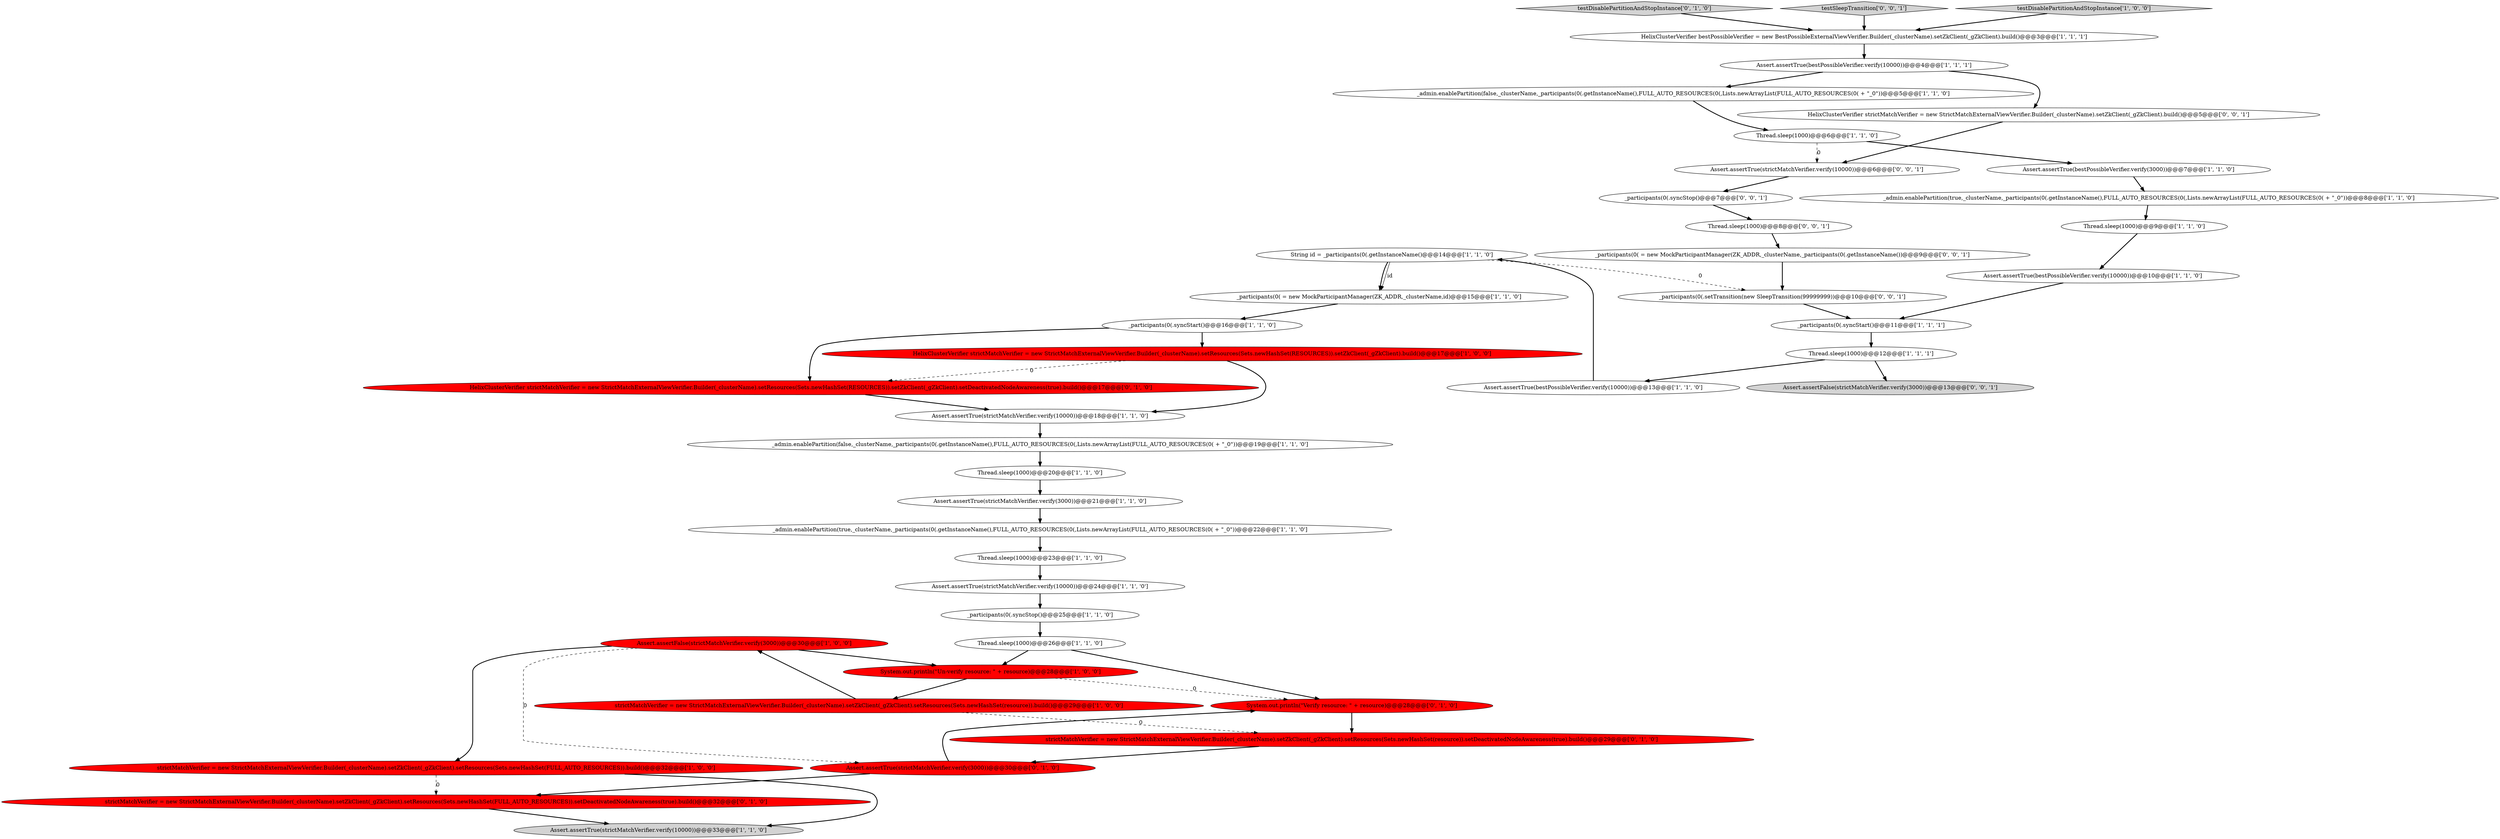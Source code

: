 digraph {
30 [style = filled, label = "System.out.println(\"Verify resource: \" + resource)@@@28@@@['0', '1', '0']", fillcolor = red, shape = ellipse image = "AAA1AAABBB2BBB"];
6 [style = filled, label = "_admin.enablePartition(false,_clusterName,_participants(0(.getInstanceName(),FULL_AUTO_RESOURCES(0(,Lists.newArrayList(FULL_AUTO_RESOURCES(0( + \"_0\"))@@@5@@@['1', '1', '0']", fillcolor = white, shape = ellipse image = "AAA0AAABBB1BBB"];
24 [style = filled, label = "Thread.sleep(1000)@@@20@@@['1', '1', '0']", fillcolor = white, shape = ellipse image = "AAA0AAABBB1BBB"];
36 [style = filled, label = "_participants(0( = new MockParticipantManager(ZK_ADDR,_clusterName,_participants(0(.getInstanceName())@@@9@@@['0', '0', '1']", fillcolor = white, shape = ellipse image = "AAA0AAABBB3BBB"];
42 [style = filled, label = "Assert.assertTrue(strictMatchVerifier.verify(10000))@@@6@@@['0', '0', '1']", fillcolor = white, shape = ellipse image = "AAA0AAABBB3BBB"];
34 [style = filled, label = "testDisablePartitionAndStopInstance['0', '1', '0']", fillcolor = lightgray, shape = diamond image = "AAA0AAABBB2BBB"];
38 [style = filled, label = "testSleepTransition['0', '0', '1']", fillcolor = lightgray, shape = diamond image = "AAA0AAABBB3BBB"];
39 [style = filled, label = "Thread.sleep(1000)@@@8@@@['0', '0', '1']", fillcolor = white, shape = ellipse image = "AAA0AAABBB3BBB"];
40 [style = filled, label = "Assert.assertFalse(strictMatchVerifier.verify(3000))@@@13@@@['0', '0', '1']", fillcolor = lightgray, shape = ellipse image = "AAA0AAABBB3BBB"];
21 [style = filled, label = "testDisablePartitionAndStopInstance['1', '0', '0']", fillcolor = lightgray, shape = diamond image = "AAA0AAABBB1BBB"];
41 [style = filled, label = "HelixClusterVerifier strictMatchVerifier = new StrictMatchExternalViewVerifier.Builder(_clusterName).setZkClient(_gZkClient).build()@@@5@@@['0', '0', '1']", fillcolor = white, shape = ellipse image = "AAA0AAABBB3BBB"];
29 [style = filled, label = "Assert.assertTrue(strictMatchVerifier.verify(10000))@@@24@@@['1', '1', '0']", fillcolor = white, shape = ellipse image = "AAA0AAABBB1BBB"];
9 [style = filled, label = "Assert.assertTrue(bestPossibleVerifier.verify(10000))@@@4@@@['1', '1', '1']", fillcolor = white, shape = ellipse image = "AAA0AAABBB1BBB"];
28 [style = filled, label = "Thread.sleep(1000)@@@9@@@['1', '1', '0']", fillcolor = white, shape = ellipse image = "AAA0AAABBB1BBB"];
5 [style = filled, label = "Assert.assertTrue(strictMatchVerifier.verify(3000))@@@21@@@['1', '1', '0']", fillcolor = white, shape = ellipse image = "AAA0AAABBB1BBB"];
35 [style = filled, label = "strictMatchVerifier = new StrictMatchExternalViewVerifier.Builder(_clusterName).setZkClient(_gZkClient).setResources(Sets.newHashSet(FULL_AUTO_RESOURCES)).setDeactivatedNodeAwareness(true).build()@@@32@@@['0', '1', '0']", fillcolor = red, shape = ellipse image = "AAA1AAABBB2BBB"];
4 [style = filled, label = "Thread.sleep(1000)@@@26@@@['1', '1', '0']", fillcolor = white, shape = ellipse image = "AAA0AAABBB1BBB"];
22 [style = filled, label = "strictMatchVerifier = new StrictMatchExternalViewVerifier.Builder(_clusterName).setZkClient(_gZkClient).setResources(Sets.newHashSet(resource)).build()@@@29@@@['1', '0', '0']", fillcolor = red, shape = ellipse image = "AAA1AAABBB1BBB"];
26 [style = filled, label = "Thread.sleep(1000)@@@6@@@['1', '1', '0']", fillcolor = white, shape = ellipse image = "AAA0AAABBB1BBB"];
12 [style = filled, label = "HelixClusterVerifier bestPossibleVerifier = new BestPossibleExternalViewVerifier.Builder(_clusterName).setZkClient(_gZkClient).build()@@@3@@@['1', '1', '1']", fillcolor = white, shape = ellipse image = "AAA0AAABBB1BBB"];
13 [style = filled, label = "_admin.enablePartition(false,_clusterName,_participants(0(.getInstanceName(),FULL_AUTO_RESOURCES(0(,Lists.newArrayList(FULL_AUTO_RESOURCES(0( + \"_0\"))@@@19@@@['1', '1', '0']", fillcolor = white, shape = ellipse image = "AAA0AAABBB1BBB"];
20 [style = filled, label = "System.out.println(\"Un-verify resource: \" + resource)@@@28@@@['1', '0', '0']", fillcolor = red, shape = ellipse image = "AAA1AAABBB1BBB"];
7 [style = filled, label = "_admin.enablePartition(true,_clusterName,_participants(0(.getInstanceName(),FULL_AUTO_RESOURCES(0(,Lists.newArrayList(FULL_AUTO_RESOURCES(0( + \"_0\"))@@@22@@@['1', '1', '0']", fillcolor = white, shape = ellipse image = "AAA0AAABBB1BBB"];
14 [style = filled, label = "_participants(0(.syncStart()@@@16@@@['1', '1', '0']", fillcolor = white, shape = ellipse image = "AAA0AAABBB1BBB"];
32 [style = filled, label = "strictMatchVerifier = new StrictMatchExternalViewVerifier.Builder(_clusterName).setZkClient(_gZkClient).setResources(Sets.newHashSet(resource)).setDeactivatedNodeAwareness(true).build()@@@29@@@['0', '1', '0']", fillcolor = red, shape = ellipse image = "AAA1AAABBB2BBB"];
0 [style = filled, label = "Assert.assertTrue(bestPossibleVerifier.verify(10000))@@@10@@@['1', '1', '0']", fillcolor = white, shape = ellipse image = "AAA0AAABBB1BBB"];
8 [style = filled, label = "Assert.assertTrue(bestPossibleVerifier.verify(3000))@@@7@@@['1', '1', '0']", fillcolor = white, shape = ellipse image = "AAA0AAABBB1BBB"];
18 [style = filled, label = "Assert.assertTrue(strictMatchVerifier.verify(10000))@@@18@@@['1', '1', '0']", fillcolor = white, shape = ellipse image = "AAA0AAABBB1BBB"];
25 [style = filled, label = "_participants(0( = new MockParticipantManager(ZK_ADDR,_clusterName,id)@@@15@@@['1', '1', '0']", fillcolor = white, shape = ellipse image = "AAA0AAABBB1BBB"];
27 [style = filled, label = "_admin.enablePartition(true,_clusterName,_participants(0(.getInstanceName(),FULL_AUTO_RESOURCES(0(,Lists.newArrayList(FULL_AUTO_RESOURCES(0( + \"_0\"))@@@8@@@['1', '1', '0']", fillcolor = white, shape = ellipse image = "AAA0AAABBB1BBB"];
37 [style = filled, label = "_participants(0(.setTransition(new SleepTransition(99999999))@@@10@@@['0', '0', '1']", fillcolor = white, shape = ellipse image = "AAA0AAABBB3BBB"];
1 [style = filled, label = "Thread.sleep(1000)@@@12@@@['1', '1', '1']", fillcolor = white, shape = ellipse image = "AAA0AAABBB1BBB"];
16 [style = filled, label = "Assert.assertFalse(strictMatchVerifier.verify(3000))@@@30@@@['1', '0', '0']", fillcolor = red, shape = ellipse image = "AAA1AAABBB1BBB"];
33 [style = filled, label = "Assert.assertTrue(strictMatchVerifier.verify(3000))@@@30@@@['0', '1', '0']", fillcolor = red, shape = ellipse image = "AAA1AAABBB2BBB"];
43 [style = filled, label = "_participants(0(.syncStop()@@@7@@@['0', '0', '1']", fillcolor = white, shape = ellipse image = "AAA0AAABBB3BBB"];
19 [style = filled, label = "Assert.assertTrue(bestPossibleVerifier.verify(10000))@@@13@@@['1', '1', '0']", fillcolor = white, shape = ellipse image = "AAA0AAABBB1BBB"];
17 [style = filled, label = "strictMatchVerifier = new StrictMatchExternalViewVerifier.Builder(_clusterName).setZkClient(_gZkClient).setResources(Sets.newHashSet(FULL_AUTO_RESOURCES)).build()@@@32@@@['1', '0', '0']", fillcolor = red, shape = ellipse image = "AAA1AAABBB1BBB"];
10 [style = filled, label = "_participants(0(.syncStart()@@@11@@@['1', '1', '1']", fillcolor = white, shape = ellipse image = "AAA0AAABBB1BBB"];
15 [style = filled, label = "_participants(0(.syncStop()@@@25@@@['1', '1', '0']", fillcolor = white, shape = ellipse image = "AAA0AAABBB1BBB"];
3 [style = filled, label = "Thread.sleep(1000)@@@23@@@['1', '1', '0']", fillcolor = white, shape = ellipse image = "AAA0AAABBB1BBB"];
11 [style = filled, label = "HelixClusterVerifier strictMatchVerifier = new StrictMatchExternalViewVerifier.Builder(_clusterName).setResources(Sets.newHashSet(RESOURCES)).setZkClient(_gZkClient).build()@@@17@@@['1', '0', '0']", fillcolor = red, shape = ellipse image = "AAA1AAABBB1BBB"];
2 [style = filled, label = "String id = _participants(0(.getInstanceName()@@@14@@@['1', '1', '0']", fillcolor = white, shape = ellipse image = "AAA0AAABBB1BBB"];
23 [style = filled, label = "Assert.assertTrue(strictMatchVerifier.verify(10000))@@@33@@@['1', '1', '0']", fillcolor = lightgray, shape = ellipse image = "AAA0AAABBB1BBB"];
31 [style = filled, label = "HelixClusterVerifier strictMatchVerifier = new StrictMatchExternalViewVerifier.Builder(_clusterName).setResources(Sets.newHashSet(RESOURCES)).setZkClient(_gZkClient).setDeactivatedNodeAwareness(true).build()@@@17@@@['0', '1', '0']", fillcolor = red, shape = ellipse image = "AAA1AAABBB2BBB"];
29->15 [style = bold, label=""];
33->35 [style = bold, label=""];
6->26 [style = bold, label=""];
42->43 [style = bold, label=""];
13->24 [style = bold, label=""];
1->40 [style = bold, label=""];
22->16 [style = bold, label=""];
37->10 [style = bold, label=""];
27->28 [style = bold, label=""];
2->25 [style = solid, label="id"];
17->35 [style = dashed, label="0"];
38->12 [style = bold, label=""];
31->18 [style = bold, label=""];
30->32 [style = bold, label=""];
26->8 [style = bold, label=""];
22->32 [style = dashed, label="0"];
19->2 [style = bold, label=""];
25->14 [style = bold, label=""];
16->17 [style = bold, label=""];
34->12 [style = bold, label=""];
12->9 [style = bold, label=""];
17->23 [style = bold, label=""];
32->33 [style = bold, label=""];
7->3 [style = bold, label=""];
11->18 [style = bold, label=""];
24->5 [style = bold, label=""];
9->6 [style = bold, label=""];
20->22 [style = bold, label=""];
21->12 [style = bold, label=""];
9->41 [style = bold, label=""];
28->0 [style = bold, label=""];
35->23 [style = bold, label=""];
0->10 [style = bold, label=""];
4->30 [style = bold, label=""];
11->31 [style = dashed, label="0"];
2->37 [style = dashed, label="0"];
20->30 [style = dashed, label="0"];
14->31 [style = bold, label=""];
15->4 [style = bold, label=""];
4->20 [style = bold, label=""];
18->13 [style = bold, label=""];
33->30 [style = bold, label=""];
5->7 [style = bold, label=""];
36->37 [style = bold, label=""];
16->33 [style = dashed, label="0"];
26->42 [style = dashed, label="0"];
1->19 [style = bold, label=""];
10->1 [style = bold, label=""];
8->27 [style = bold, label=""];
2->25 [style = bold, label=""];
14->11 [style = bold, label=""];
16->20 [style = bold, label=""];
43->39 [style = bold, label=""];
3->29 [style = bold, label=""];
39->36 [style = bold, label=""];
41->42 [style = bold, label=""];
}
